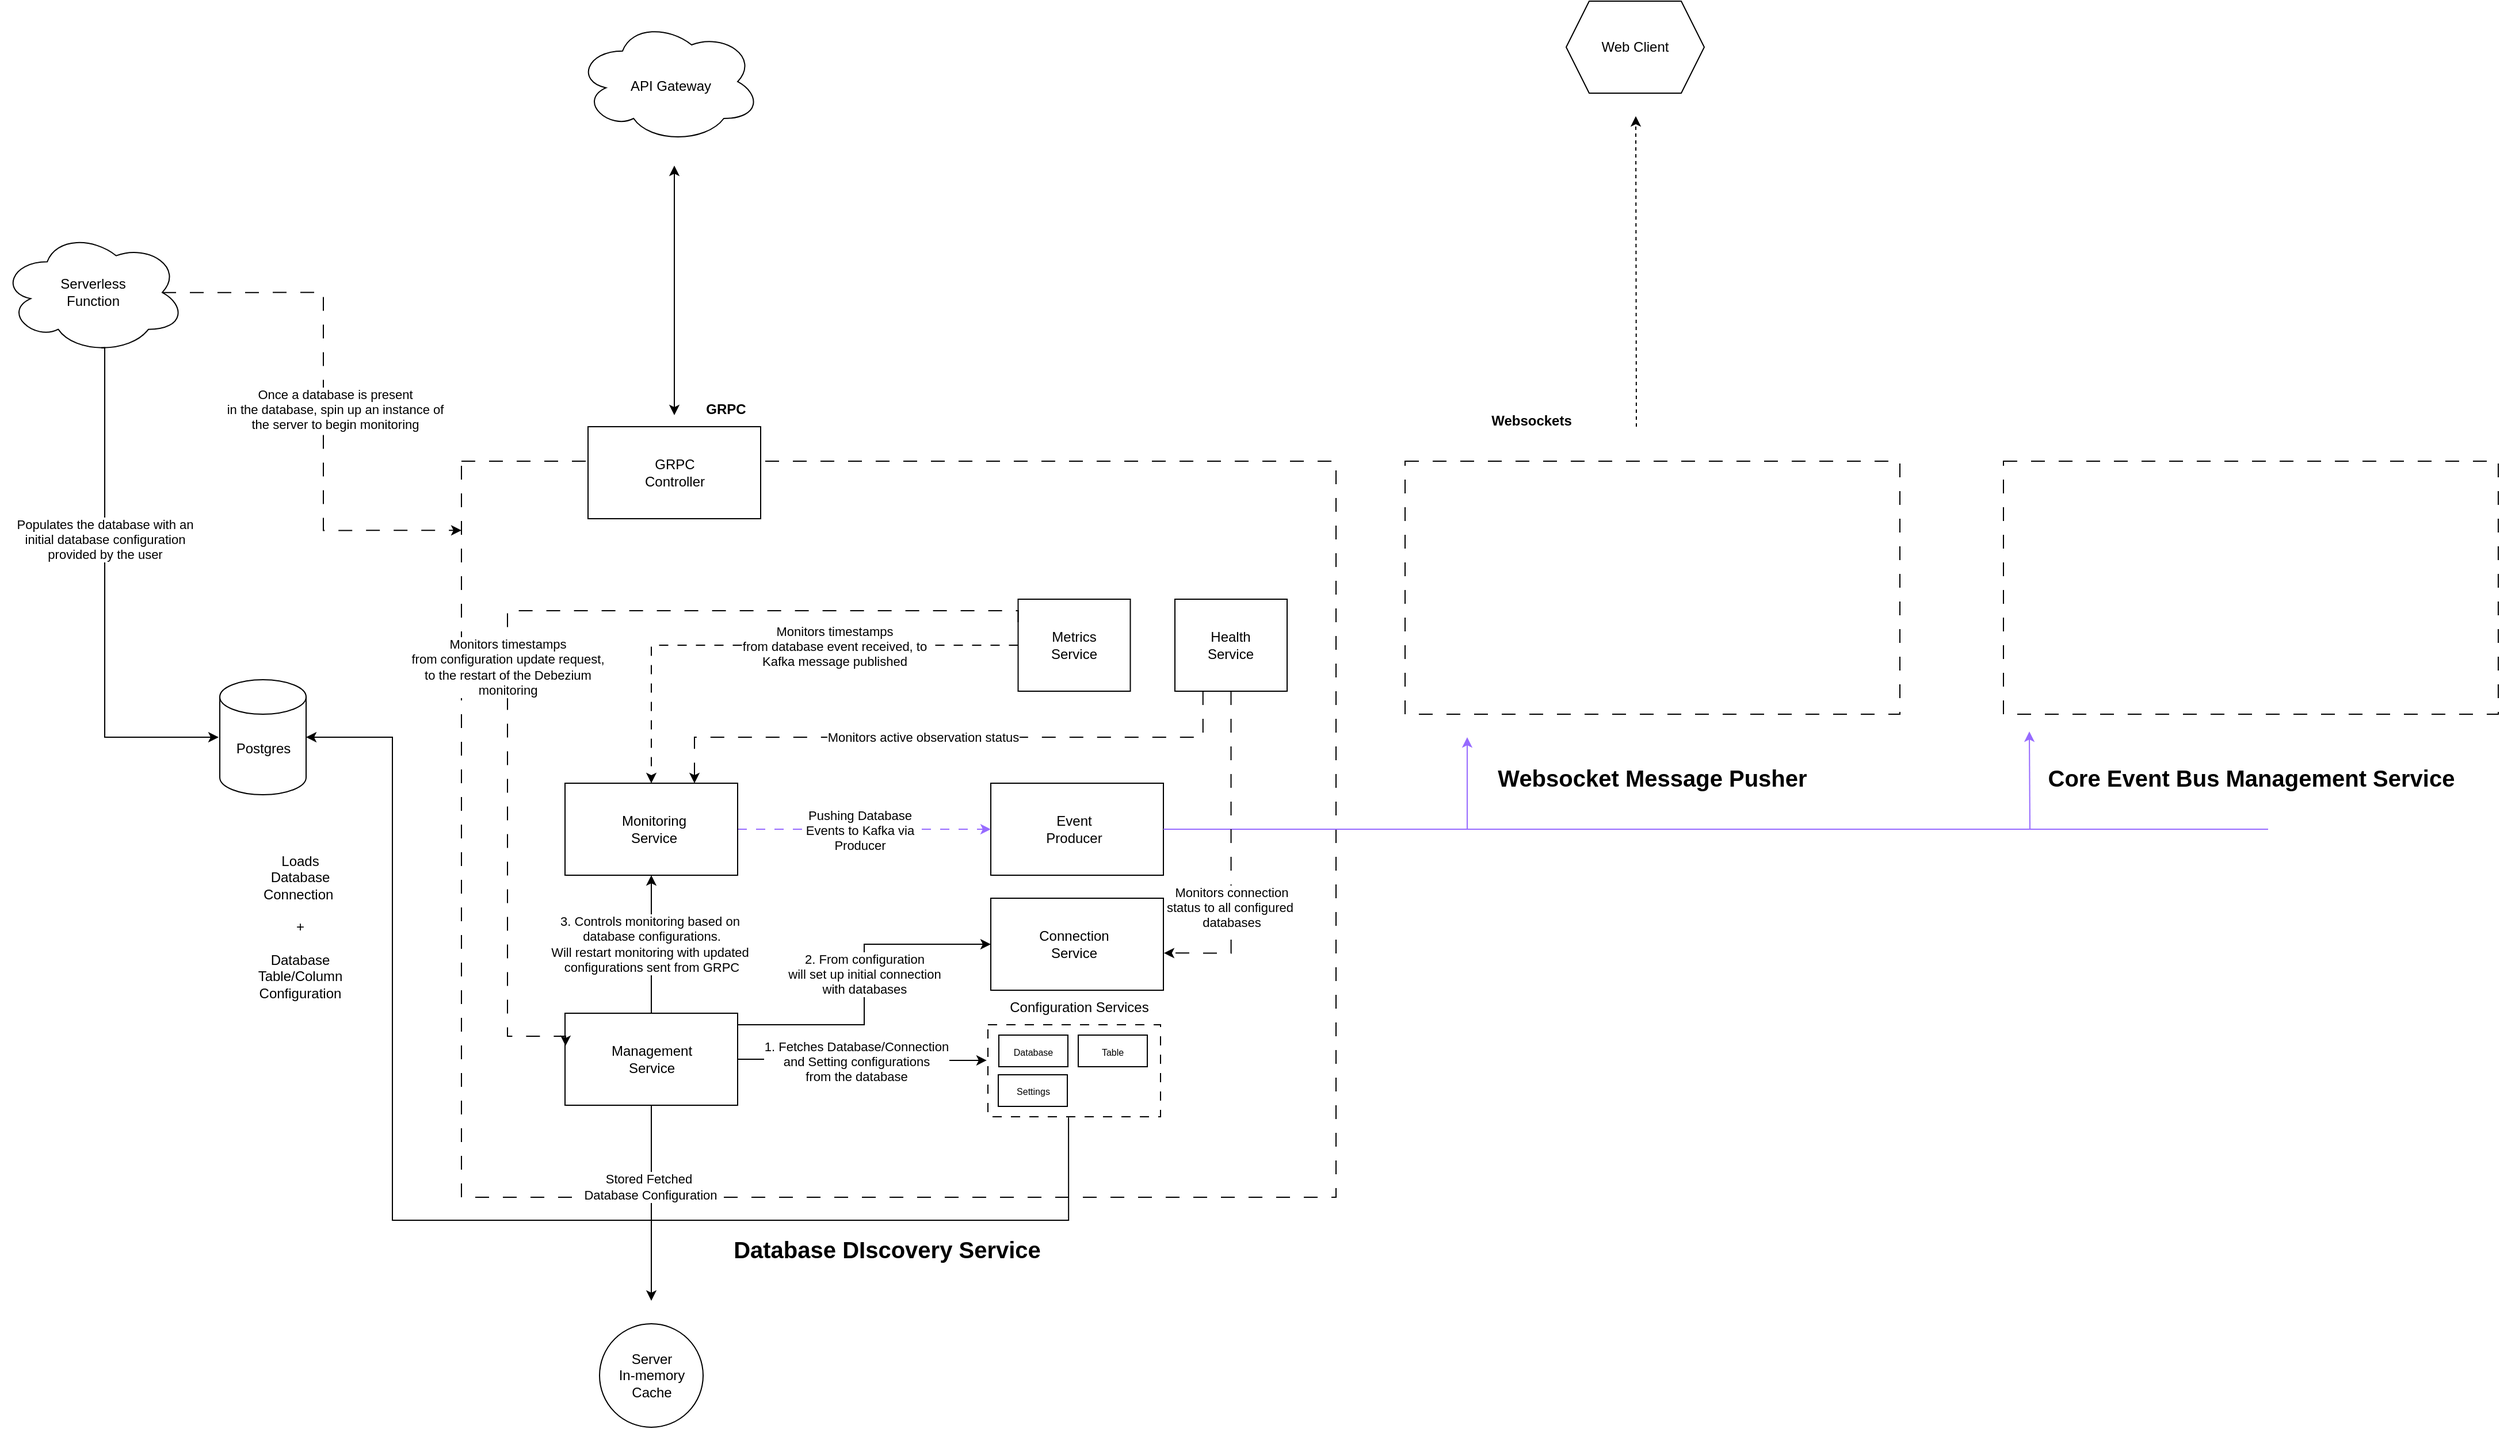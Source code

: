 <mxfile version="26.0.9">
  <diagram name="Page-1" id="FosyNxAPTqiQIwhxfqPS">
    <mxGraphModel dx="1346" dy="934" grid="1" gridSize="10" guides="1" tooltips="1" connect="1" arrows="1" fold="1" page="0" pageScale="1" pageWidth="827" pageHeight="1169" math="0" shadow="0">
      <root>
        <mxCell id="0" />
        <mxCell id="1" parent="0" />
        <mxCell id="wMBATnTAcRVz2XR3FJaL-8" value="" style="ellipse;shape=cloud;whiteSpace=wrap;html=1;" vertex="1" parent="1">
          <mxGeometry x="440" y="136.66" width="160" height="106.67" as="geometry" />
        </mxCell>
        <mxCell id="wMBATnTAcRVz2XR3FJaL-9" value="API Gateway" style="text;html=1;align=center;verticalAlign=middle;whiteSpace=wrap;rounded=0;" vertex="1" parent="1">
          <mxGeometry x="482" y="178.33" width="80" height="31.67" as="geometry" />
        </mxCell>
        <mxCell id="wMBATnTAcRVz2XR3FJaL-11" value="" style="group" vertex="1" connectable="0" parent="1">
          <mxGeometry x="130" y="710" width="75" height="100" as="geometry" />
        </mxCell>
        <mxCell id="wMBATnTAcRVz2XR3FJaL-6" value="" style="shape=cylinder3;whiteSpace=wrap;html=1;boundedLbl=1;backgroundOutline=1;size=15;" vertex="1" parent="wMBATnTAcRVz2XR3FJaL-11">
          <mxGeometry width="75" height="100" as="geometry" />
        </mxCell>
        <mxCell id="wMBATnTAcRVz2XR3FJaL-7" value="Postgres" style="text;html=1;align=center;verticalAlign=middle;whiteSpace=wrap;rounded=0;" vertex="1" parent="wMBATnTAcRVz2XR3FJaL-11">
          <mxGeometry x="8" y="45" width="60" height="30" as="geometry" />
        </mxCell>
        <mxCell id="wMBATnTAcRVz2XR3FJaL-13" value="" style="whiteSpace=wrap;html=1;fillColor=none;dashed=1;dashPattern=12 12;" vertex="1" parent="1">
          <mxGeometry x="340" y="520" width="760" height="640" as="geometry" />
        </mxCell>
        <mxCell id="wMBATnTAcRVz2XR3FJaL-17" value="" style="endArrow=classic;startArrow=classic;html=1;rounded=0;" edge="1" parent="1">
          <mxGeometry width="50" height="50" relative="1" as="geometry">
            <mxPoint x="525" y="480" as="sourcePoint" />
            <mxPoint x="525" y="263" as="targetPoint" />
          </mxGeometry>
        </mxCell>
        <mxCell id="wMBATnTAcRVz2XR3FJaL-19" value="" style="endArrow=classic;html=1;rounded=0;dashed=1;" edge="1" parent="1">
          <mxGeometry width="50" height="50" relative="1" as="geometry">
            <mxPoint x="1361" y="490" as="sourcePoint" />
            <mxPoint x="1360.5" y="220" as="targetPoint" />
          </mxGeometry>
        </mxCell>
        <mxCell id="wMBATnTAcRVz2XR3FJaL-20" value="&lt;b&gt;GRPC&lt;/b&gt;" style="text;html=1;align=center;verticalAlign=middle;whiteSpace=wrap;rounded=0;" vertex="1" parent="1">
          <mxGeometry x="540" y="460" width="60" height="30" as="geometry" />
        </mxCell>
        <mxCell id="wMBATnTAcRVz2XR3FJaL-21" value="&lt;b&gt;Websockets&lt;/b&gt;" style="text;html=1;align=center;verticalAlign=middle;whiteSpace=wrap;rounded=0;" vertex="1" parent="1">
          <mxGeometry x="1230" y="470" width="80" height="30" as="geometry" />
        </mxCell>
        <mxCell id="wMBATnTAcRVz2XR3FJaL-22" value="" style="whiteSpace=wrap;html=1;" vertex="1" parent="1">
          <mxGeometry x="450" y="490" width="150" height="80" as="geometry" />
        </mxCell>
        <mxCell id="wMBATnTAcRVz2XR3FJaL-38" style="edgeStyle=orthogonalEdgeStyle;rounded=0;orthogonalLoop=1;jettySize=auto;html=1;exitX=0.5;exitY=1;exitDx=0;exitDy=0;" edge="1" parent="1" source="wMBATnTAcRVz2XR3FJaL-23">
          <mxGeometry relative="1" as="geometry">
            <mxPoint x="505" y="1250" as="targetPoint" />
          </mxGeometry>
        </mxCell>
        <mxCell id="wMBATnTAcRVz2XR3FJaL-40" value="Stored Fetched&amp;nbsp;&lt;div&gt;Database Configuration&lt;/div&gt;" style="edgeLabel;html=1;align=center;verticalAlign=middle;resizable=0;points=[];" vertex="1" connectable="0" parent="wMBATnTAcRVz2XR3FJaL-38">
          <mxGeometry x="-0.167" y="-1" relative="1" as="geometry">
            <mxPoint as="offset" />
          </mxGeometry>
        </mxCell>
        <mxCell id="wMBATnTAcRVz2XR3FJaL-60" style="edgeStyle=orthogonalEdgeStyle;rounded=0;orthogonalLoop=1;jettySize=auto;html=1;exitX=0.5;exitY=0;exitDx=0;exitDy=0;entryX=0.5;entryY=1;entryDx=0;entryDy=0;" edge="1" parent="1" source="wMBATnTAcRVz2XR3FJaL-23" target="wMBATnTAcRVz2XR3FJaL-58">
          <mxGeometry relative="1" as="geometry" />
        </mxCell>
        <mxCell id="wMBATnTAcRVz2XR3FJaL-62" value="3. Controls monitoring based on&amp;nbsp;&lt;div&gt;database configurations.&lt;/div&gt;&lt;div&gt;Will restart monitoring with updated&amp;nbsp;&lt;/div&gt;&lt;div&gt;configurations sent from GRPC&lt;/div&gt;" style="edgeLabel;html=1;align=center;verticalAlign=middle;resizable=0;points=[];" vertex="1" connectable="0" parent="wMBATnTAcRVz2XR3FJaL-60">
          <mxGeometry x="0.117" relative="1" as="geometry">
            <mxPoint y="7" as="offset" />
          </mxGeometry>
        </mxCell>
        <mxCell id="wMBATnTAcRVz2XR3FJaL-88" style="edgeStyle=orthogonalEdgeStyle;rounded=0;orthogonalLoop=1;jettySize=auto;html=1;exitX=1;exitY=0.25;exitDx=0;exitDy=0;entryX=0;entryY=0.5;entryDx=0;entryDy=0;" edge="1" parent="1" source="wMBATnTAcRVz2XR3FJaL-23" target="wMBATnTAcRVz2XR3FJaL-25">
          <mxGeometry relative="1" as="geometry">
            <Array as="points">
              <mxPoint x="580" y="1010" />
              <mxPoint x="690" y="1010" />
              <mxPoint x="690" y="940" />
            </Array>
          </mxGeometry>
        </mxCell>
        <mxCell id="wMBATnTAcRVz2XR3FJaL-89" value="2. From configuration&lt;div&gt;will set up initial connection&lt;/div&gt;&lt;div&gt;with databases&lt;/div&gt;" style="edgeLabel;html=1;align=center;verticalAlign=middle;resizable=0;points=[];" vertex="1" connectable="0" parent="wMBATnTAcRVz2XR3FJaL-88">
          <mxGeometry x="0.097" relative="1" as="geometry">
            <mxPoint as="offset" />
          </mxGeometry>
        </mxCell>
        <mxCell id="wMBATnTAcRVz2XR3FJaL-23" value="" style="whiteSpace=wrap;html=1;" vertex="1" parent="1">
          <mxGeometry x="430" y="1000" width="150" height="80" as="geometry" />
        </mxCell>
        <mxCell id="wMBATnTAcRVz2XR3FJaL-24" value="" style="whiteSpace=wrap;html=1;" vertex="1" parent="1">
          <mxGeometry x="800" y="800" width="150" height="80" as="geometry" />
        </mxCell>
        <mxCell id="wMBATnTAcRVz2XR3FJaL-25" value="" style="whiteSpace=wrap;html=1;" vertex="1" parent="1">
          <mxGeometry x="800" y="900" width="150" height="80" as="geometry" />
        </mxCell>
        <mxCell id="wMBATnTAcRVz2XR3FJaL-29" value="Management&lt;div&gt;Service&lt;/div&gt;" style="text;html=1;align=center;verticalAlign=middle;whiteSpace=wrap;rounded=0;" vertex="1" parent="1">
          <mxGeometry x="472.5" y="1025" width="65" height="30" as="geometry" />
        </mxCell>
        <mxCell id="wMBATnTAcRVz2XR3FJaL-31" style="edgeStyle=orthogonalEdgeStyle;rounded=0;orthogonalLoop=1;jettySize=auto;html=1;entryX=1;entryY=0.5;entryDx=0;entryDy=0;entryPerimeter=0;exitX=0.467;exitY=1.008;exitDx=0;exitDy=0;exitPerimeter=0;" edge="1" parent="1" source="wMBATnTAcRVz2XR3FJaL-84" target="wMBATnTAcRVz2XR3FJaL-6">
          <mxGeometry relative="1" as="geometry">
            <Array as="points">
              <mxPoint x="868" y="1180" />
              <mxPoint x="280" y="1180" />
              <mxPoint x="280" y="760" />
            </Array>
          </mxGeometry>
        </mxCell>
        <mxCell id="wMBATnTAcRVz2XR3FJaL-32" value="Loads Database Connection&amp;nbsp;&lt;div&gt;&lt;br&gt;&lt;/div&gt;&lt;div&gt;+&lt;/div&gt;&lt;div&gt;&lt;br&gt;&lt;/div&gt;&lt;div&gt;Database Table/Column Configuration&lt;/div&gt;" style="text;html=1;align=center;verticalAlign=middle;whiteSpace=wrap;rounded=0;" vertex="1" parent="1">
          <mxGeometry x="170" y="910" width="60" height="30" as="geometry" />
        </mxCell>
        <mxCell id="wMBATnTAcRVz2XR3FJaL-34" value="Connection Service" style="text;html=1;align=center;verticalAlign=middle;whiteSpace=wrap;rounded=0;" vertex="1" parent="1">
          <mxGeometry x="840" y="925" width="65" height="30" as="geometry" />
        </mxCell>
        <mxCell id="wMBATnTAcRVz2XR3FJaL-37" value="" style="ellipse;whiteSpace=wrap;html=1;aspect=fixed;" vertex="1" parent="1">
          <mxGeometry x="460" y="1270" width="90" height="90" as="geometry" />
        </mxCell>
        <mxCell id="wMBATnTAcRVz2XR3FJaL-39" value="Server&lt;div&gt;In-memory Cache&lt;/div&gt;" style="text;html=1;align=center;verticalAlign=middle;whiteSpace=wrap;rounded=0;" vertex="1" parent="1">
          <mxGeometry x="472.5" y="1300" width="65" height="30" as="geometry" />
        </mxCell>
        <mxCell id="wMBATnTAcRVz2XR3FJaL-41" value="GRPC Controller" style="text;html=1;align=center;verticalAlign=middle;whiteSpace=wrap;rounded=0;" vertex="1" parent="1">
          <mxGeometry x="492.5" y="515" width="65" height="30" as="geometry" />
        </mxCell>
        <mxCell id="wMBATnTAcRVz2XR3FJaL-42" value="" style="group" vertex="1" connectable="0" parent="1">
          <mxGeometry x="1290" y="120" width="120" height="80" as="geometry" />
        </mxCell>
        <mxCell id="wMBATnTAcRVz2XR3FJaL-10" value="" style="shape=hexagon;perimeter=hexagonPerimeter2;whiteSpace=wrap;html=1;fixedSize=1;" vertex="1" parent="wMBATnTAcRVz2XR3FJaL-42">
          <mxGeometry x="10" width="120" height="80" as="geometry" />
        </mxCell>
        <mxCell id="wMBATnTAcRVz2XR3FJaL-12" value="Web Client" style="text;html=1;align=center;verticalAlign=middle;whiteSpace=wrap;rounded=0;" vertex="1" parent="wMBATnTAcRVz2XR3FJaL-42">
          <mxGeometry x="30" y="25.0" width="80" height="30" as="geometry" />
        </mxCell>
        <mxCell id="wMBATnTAcRVz2XR3FJaL-43" value="" style="whiteSpace=wrap;html=1;fillColor=none;dashed=1;dashPattern=12 12;" vertex="1" parent="1">
          <mxGeometry x="1160" y="520" width="430" height="220" as="geometry" />
        </mxCell>
        <mxCell id="wMBATnTAcRVz2XR3FJaL-48" value="&lt;b&gt;Database DIscovery Service&lt;/b&gt;" style="text;html=1;align=center;verticalAlign=middle;whiteSpace=wrap;rounded=0;fontSize=20;" vertex="1" parent="1">
          <mxGeometry x="550" y="1190" width="320" height="30" as="geometry" />
        </mxCell>
        <mxCell id="wMBATnTAcRVz2XR3FJaL-49" value="&lt;b&gt;Websocket Message Pusher&lt;/b&gt;" style="text;html=1;align=center;verticalAlign=middle;whiteSpace=wrap;rounded=0;fontSize=20;" vertex="1" parent="1">
          <mxGeometry x="1215" y="780" width="320" height="30" as="geometry" />
        </mxCell>
        <mxCell id="wMBATnTAcRVz2XR3FJaL-51" value="" style="whiteSpace=wrap;html=1;fillColor=none;dashed=1;dashPattern=12 12;" vertex="1" parent="1">
          <mxGeometry x="1680" y="520" width="430" height="220" as="geometry" />
        </mxCell>
        <mxCell id="wMBATnTAcRVz2XR3FJaL-52" value="&lt;b&gt;Core Event Bus Management Service&lt;/b&gt;" style="text;html=1;align=center;verticalAlign=middle;whiteSpace=wrap;rounded=0;fontSize=20;" vertex="1" parent="1">
          <mxGeometry x="1702.5" y="780" width="385" height="30" as="geometry" />
        </mxCell>
        <mxCell id="wMBATnTAcRVz2XR3FJaL-54" value="" style="endArrow=none;html=1;rounded=0;fontColor=#7856FF;strokeColor=#976BFF;" edge="1" parent="1">
          <mxGeometry width="50" height="50" relative="1" as="geometry">
            <mxPoint x="950" y="840" as="sourcePoint" />
            <mxPoint x="1910" y="840" as="targetPoint" />
          </mxGeometry>
        </mxCell>
        <mxCell id="wMBATnTAcRVz2XR3FJaL-55" value="" style="endArrow=classic;html=1;rounded=0;fontColor=#7856FF;strokeColor=#976BFF;" edge="1" parent="1">
          <mxGeometry width="50" height="50" relative="1" as="geometry">
            <mxPoint x="1214" y="840" as="sourcePoint" />
            <mxPoint x="1214" y="760" as="targetPoint" />
          </mxGeometry>
        </mxCell>
        <mxCell id="wMBATnTAcRVz2XR3FJaL-56" value="" style="endArrow=classic;html=1;rounded=0;fontColor=#7856FF;strokeColor=#976BFF;" edge="1" parent="1">
          <mxGeometry width="50" height="50" relative="1" as="geometry">
            <mxPoint x="1703" y="840" as="sourcePoint" />
            <mxPoint x="1702.5" y="755" as="targetPoint" />
          </mxGeometry>
        </mxCell>
        <mxCell id="wMBATnTAcRVz2XR3FJaL-50" value="Event Producer" style="text;html=1;align=center;verticalAlign=middle;whiteSpace=wrap;rounded=0;" vertex="1" parent="1">
          <mxGeometry x="840" y="825" width="65" height="30" as="geometry" />
        </mxCell>
        <mxCell id="wMBATnTAcRVz2XR3FJaL-70" style="edgeStyle=orthogonalEdgeStyle;rounded=0;orthogonalLoop=1;jettySize=auto;html=1;entryX=0;entryY=0.5;entryDx=0;entryDy=0;strokeColor=#976BFF;dashed=1;dashPattern=8 8;" edge="1" parent="1" source="wMBATnTAcRVz2XR3FJaL-58" target="wMBATnTAcRVz2XR3FJaL-24">
          <mxGeometry relative="1" as="geometry" />
        </mxCell>
        <mxCell id="wMBATnTAcRVz2XR3FJaL-71" value="Pushing Database&lt;div&gt;Events to Kafka via&lt;/div&gt;&lt;div&gt;Producer&lt;/div&gt;" style="edgeLabel;html=1;align=center;verticalAlign=middle;resizable=0;points=[];" vertex="1" connectable="0" parent="wMBATnTAcRVz2XR3FJaL-70">
          <mxGeometry x="-0.042" y="-1" relative="1" as="geometry">
            <mxPoint as="offset" />
          </mxGeometry>
        </mxCell>
        <mxCell id="wMBATnTAcRVz2XR3FJaL-58" value="" style="whiteSpace=wrap;html=1;" vertex="1" parent="1">
          <mxGeometry x="430" y="800" width="150" height="80" as="geometry" />
        </mxCell>
        <mxCell id="wMBATnTAcRVz2XR3FJaL-59" value="Monitoring Service" style="text;html=1;align=center;verticalAlign=middle;whiteSpace=wrap;rounded=0;" vertex="1" parent="1">
          <mxGeometry x="475" y="825" width="65" height="30" as="geometry" />
        </mxCell>
        <mxCell id="wMBATnTAcRVz2XR3FJaL-75" style="edgeStyle=orthogonalEdgeStyle;rounded=0;orthogonalLoop=1;jettySize=auto;html=1;entryX=0.5;entryY=0;entryDx=0;entryDy=0;exitX=0;exitY=0.5;exitDx=0;exitDy=0;dashed=1;dashPattern=8 8;" edge="1" parent="1" source="wMBATnTAcRVz2XR3FJaL-67" target="wMBATnTAcRVz2XR3FJaL-58">
          <mxGeometry relative="1" as="geometry" />
        </mxCell>
        <mxCell id="wMBATnTAcRVz2XR3FJaL-76" value="Monitors timestamps&lt;div&gt;from database event received, to&lt;/div&gt;&lt;div&gt;Kafka message published&lt;/div&gt;" style="edgeLabel;html=1;align=center;verticalAlign=middle;resizable=0;points=[];" vertex="1" connectable="0" parent="wMBATnTAcRVz2XR3FJaL-75">
          <mxGeometry x="-0.271" y="1" relative="1" as="geometry">
            <mxPoint as="offset" />
          </mxGeometry>
        </mxCell>
        <mxCell id="wMBATnTAcRVz2XR3FJaL-67" value="" style="whiteSpace=wrap;html=1;" vertex="1" parent="1">
          <mxGeometry x="823.75" y="640" width="97.5" height="80" as="geometry" />
        </mxCell>
        <mxCell id="wMBATnTAcRVz2XR3FJaL-68" value="Metrics Service" style="text;html=1;align=center;verticalAlign=middle;whiteSpace=wrap;rounded=0;" vertex="1" parent="1">
          <mxGeometry x="840" y="665" width="65" height="30" as="geometry" />
        </mxCell>
        <mxCell id="wMBATnTAcRVz2XR3FJaL-77" style="edgeStyle=orthogonalEdgeStyle;rounded=0;orthogonalLoop=1;jettySize=auto;html=1;exitX=0.25;exitY=1;exitDx=0;exitDy=0;entryX=0.75;entryY=0;entryDx=0;entryDy=0;dashed=1;dashPattern=12 12;" edge="1" parent="1" source="wMBATnTAcRVz2XR3FJaL-69" target="wMBATnTAcRVz2XR3FJaL-58">
          <mxGeometry relative="1" as="geometry" />
        </mxCell>
        <mxCell id="wMBATnTAcRVz2XR3FJaL-78" value="Monitors active observation status" style="edgeLabel;html=1;align=center;verticalAlign=middle;resizable=0;points=[];" vertex="1" connectable="0" parent="wMBATnTAcRVz2XR3FJaL-77">
          <mxGeometry x="-0.038" y="-1" relative="1" as="geometry">
            <mxPoint x="-33" y="1" as="offset" />
          </mxGeometry>
        </mxCell>
        <mxCell id="wMBATnTAcRVz2XR3FJaL-69" value="" style="whiteSpace=wrap;html=1;" vertex="1" parent="1">
          <mxGeometry x="960" y="640" width="97.5" height="80" as="geometry" />
        </mxCell>
        <mxCell id="wMBATnTAcRVz2XR3FJaL-72" value="Health Service" style="text;html=1;align=center;verticalAlign=middle;whiteSpace=wrap;rounded=0;" vertex="1" parent="1">
          <mxGeometry x="976.25" y="665" width="65" height="30" as="geometry" />
        </mxCell>
        <mxCell id="wMBATnTAcRVz2XR3FJaL-73" style="edgeStyle=orthogonalEdgeStyle;rounded=0;orthogonalLoop=1;jettySize=auto;html=1;exitX=0.5;exitY=1;exitDx=0;exitDy=0;entryX=1.003;entryY=0.596;entryDx=0;entryDy=0;entryPerimeter=0;dashed=1;dashPattern=12 12;" edge="1" parent="1" source="wMBATnTAcRVz2XR3FJaL-69" target="wMBATnTAcRVz2XR3FJaL-25">
          <mxGeometry relative="1" as="geometry" />
        </mxCell>
        <mxCell id="wMBATnTAcRVz2XR3FJaL-74" value="Monitors connection&lt;div&gt;status to all configured&amp;nbsp;&lt;/div&gt;&lt;div&gt;databases&lt;/div&gt;" style="edgeLabel;html=1;align=center;verticalAlign=middle;resizable=0;points=[];" vertex="1" connectable="0" parent="wMBATnTAcRVz2XR3FJaL-73">
          <mxGeometry x="0.237" y="2" relative="1" as="geometry">
            <mxPoint x="-2" y="11" as="offset" />
          </mxGeometry>
        </mxCell>
        <mxCell id="wMBATnTAcRVz2XR3FJaL-79" style="edgeStyle=orthogonalEdgeStyle;rounded=0;orthogonalLoop=1;jettySize=auto;html=1;exitX=0;exitY=0.25;exitDx=0;exitDy=0;entryX=0.003;entryY=0.355;entryDx=0;entryDy=0;entryPerimeter=0;dashed=1;dashPattern=12 12;" edge="1" parent="1" source="wMBATnTAcRVz2XR3FJaL-67" target="wMBATnTAcRVz2XR3FJaL-23">
          <mxGeometry relative="1" as="geometry">
            <Array as="points">
              <mxPoint x="824" y="650" />
              <mxPoint x="380" y="650" />
              <mxPoint x="380" y="1020" />
              <mxPoint x="430" y="1020" />
            </Array>
          </mxGeometry>
        </mxCell>
        <mxCell id="wMBATnTAcRVz2XR3FJaL-80" value="Monitors timestamps&lt;div&gt;from configuration update request,&lt;/div&gt;&lt;div&gt;to the restart of the Debezium&lt;/div&gt;&lt;div&gt;monitoring&lt;/div&gt;" style="edgeLabel;html=1;align=center;verticalAlign=middle;resizable=0;points=[];" vertex="1" connectable="0" parent="wMBATnTAcRVz2XR3FJaL-79">
          <mxGeometry x="0.139" relative="1" as="geometry">
            <mxPoint as="offset" />
          </mxGeometry>
        </mxCell>
        <mxCell id="wMBATnTAcRVz2XR3FJaL-82" value="" style="ellipse;shape=cloud;whiteSpace=wrap;html=1;" vertex="1" parent="1">
          <mxGeometry x="-60" y="320.0" width="160" height="106.67" as="geometry" />
        </mxCell>
        <mxCell id="wMBATnTAcRVz2XR3FJaL-83" value="Serverless Function" style="text;html=1;align=center;verticalAlign=middle;whiteSpace=wrap;rounded=0;" vertex="1" parent="1">
          <mxGeometry x="-20" y="357.5" width="80" height="31.67" as="geometry" />
        </mxCell>
        <mxCell id="wMBATnTAcRVz2XR3FJaL-84" value="" style="whiteSpace=wrap;html=1;fillColor=none;dashed=1;dashPattern=8 8;" vertex="1" parent="1">
          <mxGeometry x="797.5" y="1010" width="150" height="80" as="geometry" />
        </mxCell>
        <mxCell id="wMBATnTAcRVz2XR3FJaL-85" value="Configuration&amp;nbsp;&lt;span style=&quot;background-color: transparent; color: light-dark(rgb(0, 0, 0), rgb(255, 255, 255));&quot;&gt;Services&lt;/span&gt;" style="text;html=1;align=center;verticalAlign=middle;whiteSpace=wrap;rounded=0;" vertex="1" parent="1">
          <mxGeometry x="806.5" y="980" width="140" height="30" as="geometry" />
        </mxCell>
        <mxCell id="wMBATnTAcRVz2XR3FJaL-86" style="edgeStyle=orthogonalEdgeStyle;rounded=0;orthogonalLoop=1;jettySize=auto;html=1;exitX=1;exitY=0.5;exitDx=0;exitDy=0;entryX=-0.007;entryY=0.387;entryDx=0;entryDy=0;entryPerimeter=0;" edge="1" parent="1" source="wMBATnTAcRVz2XR3FJaL-23" target="wMBATnTAcRVz2XR3FJaL-84">
          <mxGeometry relative="1" as="geometry" />
        </mxCell>
        <mxCell id="wMBATnTAcRVz2XR3FJaL-87" value="1. Fetches Database/Connection&lt;div&gt;and Setting configurations&lt;/div&gt;&lt;div&gt;from the database&lt;/div&gt;" style="edgeLabel;html=1;align=center;verticalAlign=middle;resizable=0;points=[];" vertex="1" connectable="0" parent="wMBATnTAcRVz2XR3FJaL-86">
          <mxGeometry x="-0.059" y="-2" relative="1" as="geometry">
            <mxPoint as="offset" />
          </mxGeometry>
        </mxCell>
        <mxCell id="wMBATnTAcRVz2XR3FJaL-92" style="edgeStyle=orthogonalEdgeStyle;rounded=0;orthogonalLoop=1;jettySize=auto;html=1;exitX=0.55;exitY=0.95;exitDx=0;exitDy=0;exitPerimeter=0;entryX=0;entryY=0.5;entryDx=0;entryDy=0;entryPerimeter=0;" edge="1" parent="1">
          <mxGeometry relative="1" as="geometry">
            <mxPoint x="27" y="421.336" as="sourcePoint" />
            <mxPoint x="129" y="760" as="targetPoint" />
            <Array as="points">
              <mxPoint x="30" y="421" />
              <mxPoint x="30" y="760" />
            </Array>
          </mxGeometry>
        </mxCell>
        <mxCell id="wMBATnTAcRVz2XR3FJaL-94" value="Populates the database with an&lt;div&gt;initial database configuration&lt;/div&gt;&lt;div&gt;provided by the user&lt;/div&gt;" style="edgeLabel;html=1;align=center;verticalAlign=middle;resizable=0;points=[];" vertex="1" connectable="0" parent="wMBATnTAcRVz2XR3FJaL-92">
          <mxGeometry x="-0.233" relative="1" as="geometry">
            <mxPoint as="offset" />
          </mxGeometry>
        </mxCell>
        <mxCell id="wMBATnTAcRVz2XR3FJaL-93" style="edgeStyle=orthogonalEdgeStyle;rounded=0;orthogonalLoop=1;jettySize=auto;html=1;exitX=0.875;exitY=0.5;exitDx=0;exitDy=0;exitPerimeter=0;entryX=0;entryY=0.094;entryDx=0;entryDy=0;entryPerimeter=0;dashed=1;dashPattern=12 12;" edge="1" parent="1" source="wMBATnTAcRVz2XR3FJaL-82" target="wMBATnTAcRVz2XR3FJaL-13">
          <mxGeometry relative="1" as="geometry" />
        </mxCell>
        <mxCell id="wMBATnTAcRVz2XR3FJaL-95" value="Once a database is present&lt;div&gt;in the database, spin up an instance of&lt;/div&gt;&lt;div&gt;the server to begin monitoring&lt;/div&gt;" style="edgeLabel;html=1;align=center;verticalAlign=middle;resizable=0;points=[];" vertex="1" connectable="0" parent="wMBATnTAcRVz2XR3FJaL-93">
          <mxGeometry x="-0.038" y="3" relative="1" as="geometry">
            <mxPoint x="7" y="17" as="offset" />
          </mxGeometry>
        </mxCell>
        <mxCell id="wMBATnTAcRVz2XR3FJaL-96" value="" style="whiteSpace=wrap;html=1;" vertex="1" parent="1">
          <mxGeometry x="807" y="1019" width="60" height="27.5" as="geometry" />
        </mxCell>
        <mxCell id="wMBATnTAcRVz2XR3FJaL-97" value="" style="whiteSpace=wrap;html=1;" vertex="1" parent="1">
          <mxGeometry x="876" y="1019" width="60" height="27.5" as="geometry" />
        </mxCell>
        <mxCell id="wMBATnTAcRVz2XR3FJaL-98" value="" style="whiteSpace=wrap;html=1;" vertex="1" parent="1">
          <mxGeometry x="806.5" y="1053.5" width="60" height="27.5" as="geometry" />
        </mxCell>
        <mxCell id="wMBATnTAcRVz2XR3FJaL-100" value="&lt;span style=&quot;font-size: 8px;&quot;&gt;Database&lt;/span&gt;" style="text;html=1;align=center;verticalAlign=middle;whiteSpace=wrap;rounded=0;" vertex="1" parent="1">
          <mxGeometry x="812" y="1029.5" width="50" height="6.5" as="geometry" />
        </mxCell>
        <mxCell id="wMBATnTAcRVz2XR3FJaL-101" value="&lt;font style=&quot;font-size: 8px;&quot;&gt;Table&lt;/font&gt;" style="text;html=1;align=center;verticalAlign=middle;whiteSpace=wrap;rounded=0;" vertex="1" parent="1">
          <mxGeometry x="881" y="1029.5" width="50" height="6.5" as="geometry" />
        </mxCell>
        <mxCell id="wMBATnTAcRVz2XR3FJaL-102" value="&lt;span style=&quot;font-size: 8px;&quot;&gt;Settings&lt;/span&gt;" style="text;html=1;align=center;verticalAlign=middle;whiteSpace=wrap;rounded=0;" vertex="1" parent="1">
          <mxGeometry x="812" y="1064" width="50" height="6.5" as="geometry" />
        </mxCell>
      </root>
    </mxGraphModel>
  </diagram>
</mxfile>
